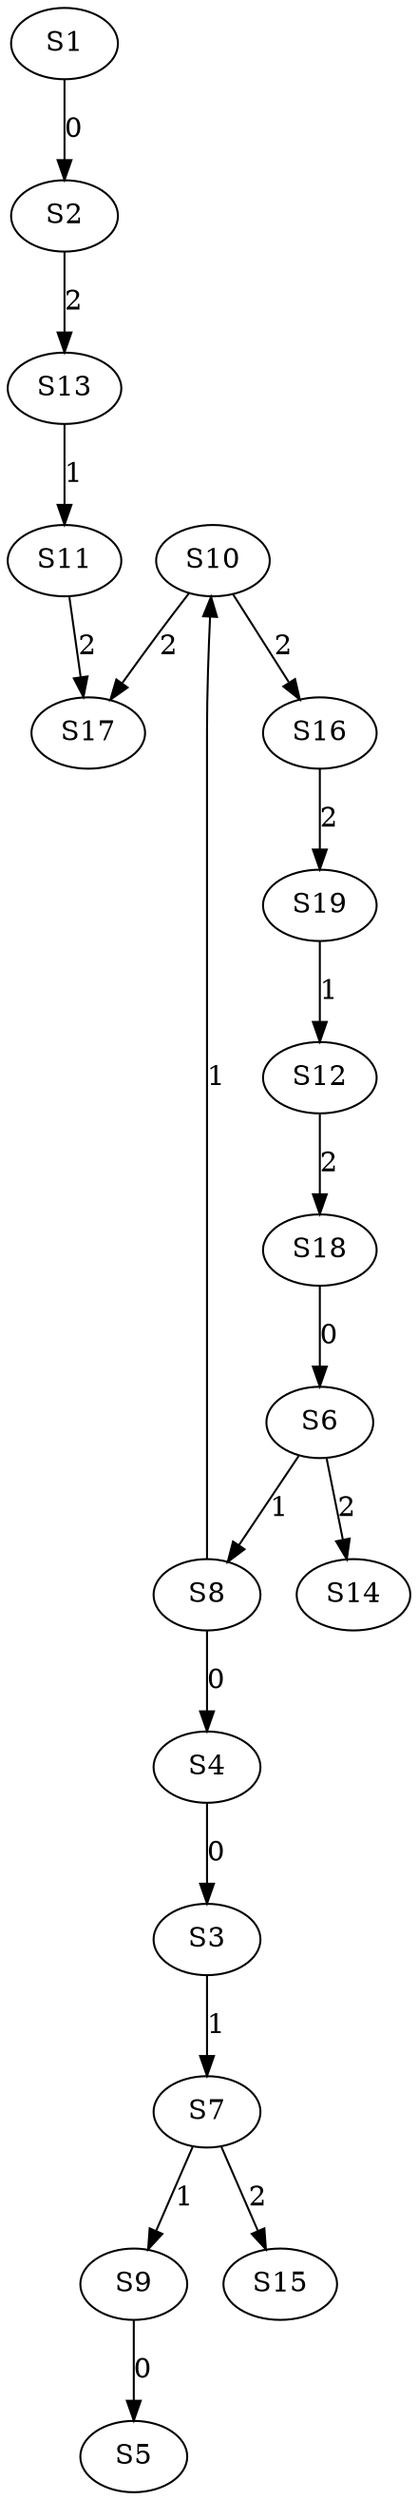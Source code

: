 strict digraph {
	S1 -> S2 [ label = 0 ];
	S4 -> S3 [ label = 0 ];
	S8 -> S4 [ label = 0 ];
	S9 -> S5 [ label = 0 ];
	S18 -> S6 [ label = 0 ];
	S3 -> S7 [ label = 1 ];
	S6 -> S8 [ label = 1 ];
	S7 -> S9 [ label = 1 ];
	S8 -> S10 [ label = 1 ];
	S13 -> S11 [ label = 1 ];
	S19 -> S12 [ label = 1 ];
	S2 -> S13 [ label = 2 ];
	S6 -> S14 [ label = 2 ];
	S7 -> S15 [ label = 2 ];
	S10 -> S16 [ label = 2 ];
	S10 -> S17 [ label = 2 ];
	S12 -> S18 [ label = 2 ];
	S16 -> S19 [ label = 2 ];
	S11 -> S17 [ label = 2 ];
}